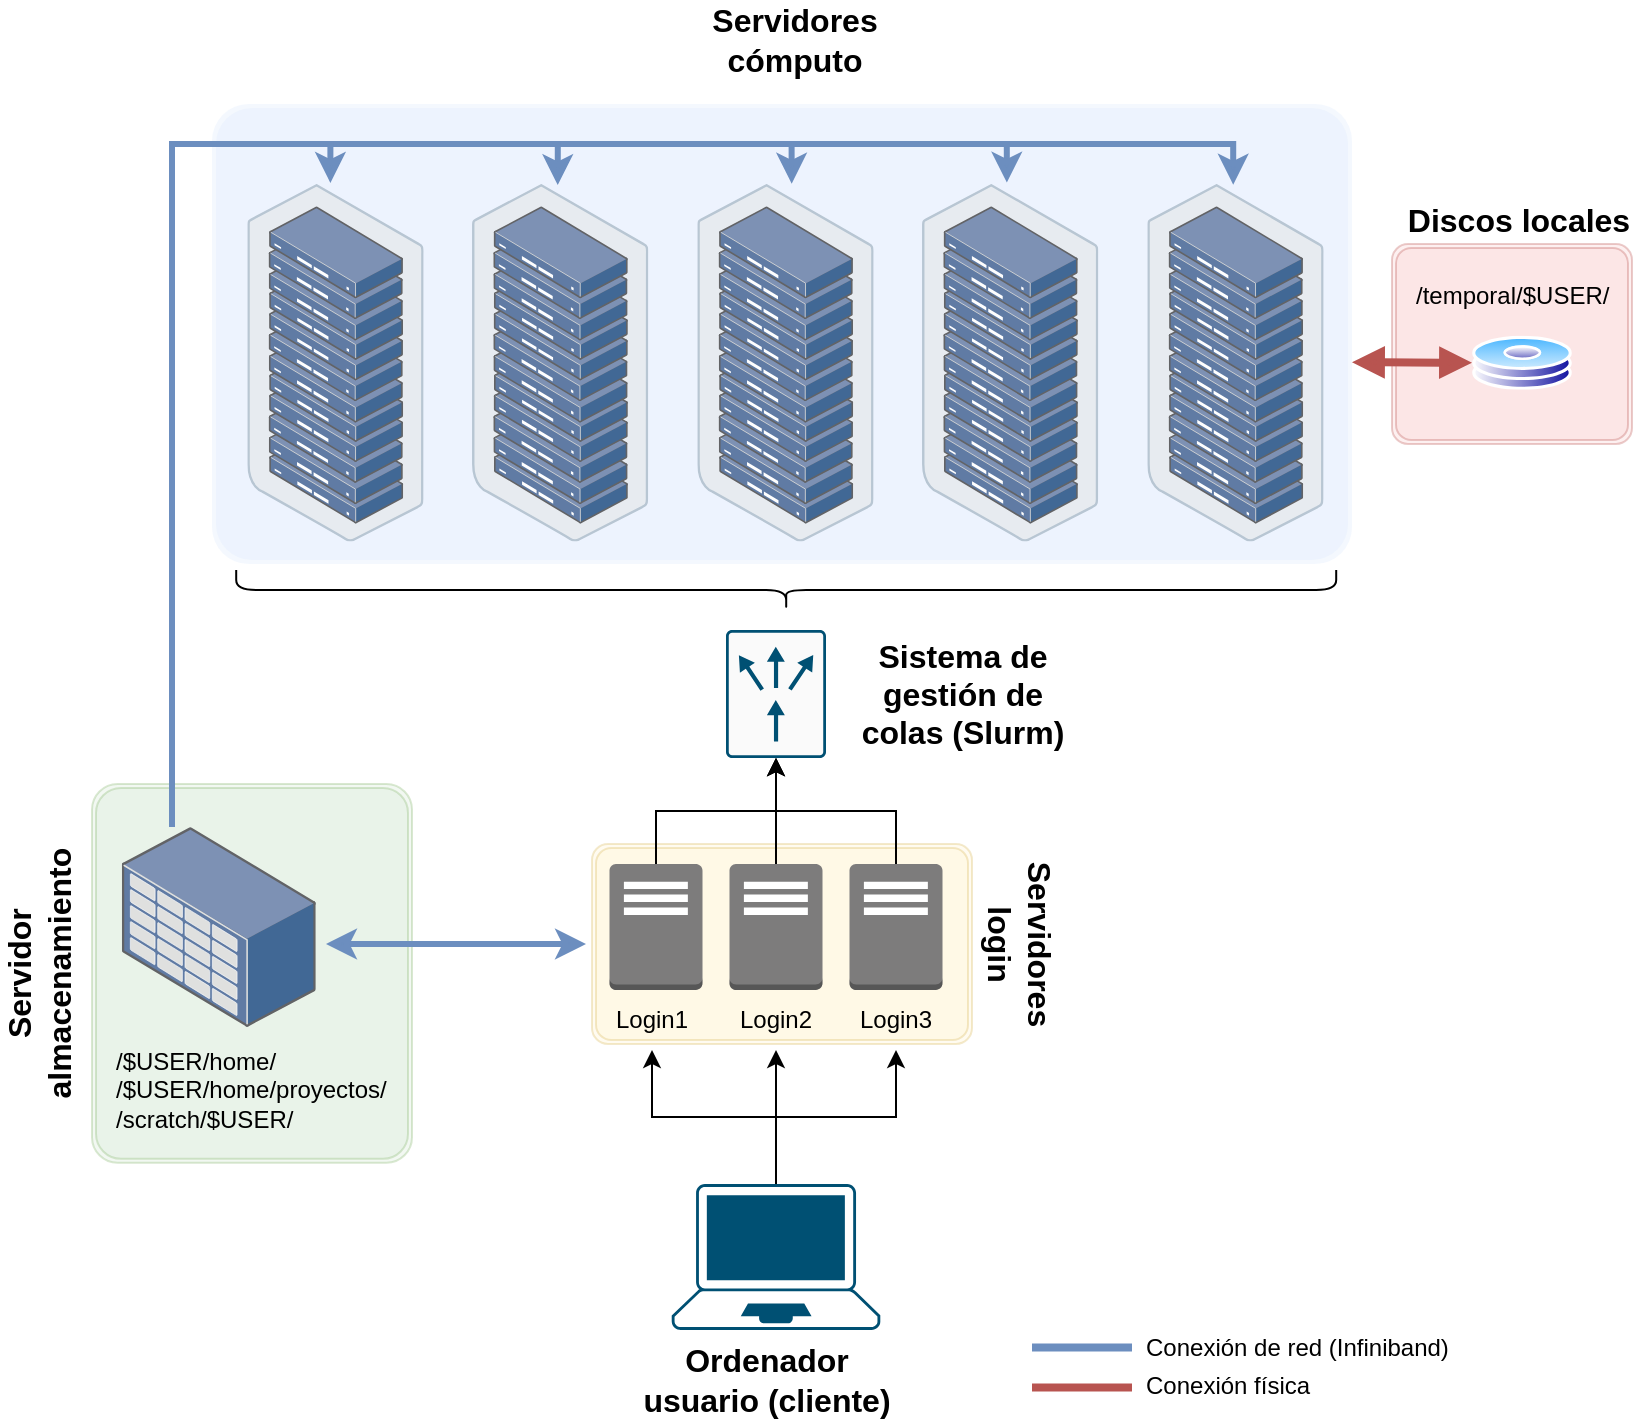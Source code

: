 <mxfile version="21.2.8" type="device">
  <diagram name="Página-1" id="zirSL0gxOVmWbG5Ei2rB">
    <mxGraphModel dx="1121" dy="843" grid="1" gridSize="10" guides="1" tooltips="1" connect="1" arrows="1" fold="1" page="1" pageScale="1" pageWidth="827" pageHeight="1169" math="0" shadow="0">
      <root>
        <mxCell id="0" />
        <mxCell id="1" parent="0" />
        <mxCell id="fzL_nfD18VUowYK3P-np-71" value="" style="shape=ext;double=1;rounded=1;whiteSpace=wrap;html=1;fillColor=#f8cecc;strokeColor=#b85450;arcSize=8;opacity=30;" vertex="1" parent="1">
          <mxGeometry x="700" y="146" width="120" height="100" as="geometry" />
        </mxCell>
        <mxCell id="fzL_nfD18VUowYK3P-np-60" value="" style="shape=ext;double=1;rounded=1;whiteSpace=wrap;html=1;fillColor=#d5e8d4;strokeColor=#82b366;arcSize=8;opacity=30;" vertex="1" parent="1">
          <mxGeometry x="50" y="416" width="160" height="189.37" as="geometry" />
        </mxCell>
        <mxCell id="fzL_nfD18VUowYK3P-np-59" value="" style="shape=ext;double=1;rounded=1;whiteSpace=wrap;html=1;fillColor=#fff2cc;strokeColor=#d6b656;arcSize=8;opacity=30;" vertex="1" parent="1">
          <mxGeometry x="300" y="446" width="190" height="100" as="geometry" />
        </mxCell>
        <mxCell id="fzL_nfD18VUowYK3P-np-58" value="" style="shape=ext;double=1;rounded=1;whiteSpace=wrap;html=1;fillColor=#dae8fc;strokeColor=none;arcSize=8;opacity=30;" vertex="1" parent="1">
          <mxGeometry x="110" y="76" width="570" height="230" as="geometry" />
        </mxCell>
        <mxCell id="fzL_nfD18VUowYK3P-np-33" style="edgeStyle=orthogonalEdgeStyle;rounded=0;orthogonalLoop=1;jettySize=auto;html=1;exitX=0.5;exitY=0;exitDx=0;exitDy=0;exitPerimeter=0;entryX=0;entryY=0.5;entryDx=0;entryDy=0;entryPerimeter=0;" edge="1" parent="1" source="fzL_nfD18VUowYK3P-np-2" target="fzL_nfD18VUowYK3P-np-17">
          <mxGeometry relative="1" as="geometry" />
        </mxCell>
        <mxCell id="fzL_nfD18VUowYK3P-np-2" value="" style="outlineConnect=0;dashed=0;verticalLabelPosition=bottom;verticalAlign=top;align=center;html=1;shape=mxgraph.aws3.traditional_server;fillColor=#7D7C7C;gradientColor=none;" vertex="1" parent="1">
          <mxGeometry x="368.75" y="456" width="46.5" height="63" as="geometry" />
        </mxCell>
        <mxCell id="fzL_nfD18VUowYK3P-np-35" style="edgeStyle=orthogonalEdgeStyle;rounded=0;orthogonalLoop=1;jettySize=auto;html=1;exitX=0.5;exitY=0;exitDx=0;exitDy=0;exitPerimeter=0;entryX=0;entryY=0.5;entryDx=0;entryDy=0;entryPerimeter=0;" edge="1" parent="1" source="fzL_nfD18VUowYK3P-np-3" target="fzL_nfD18VUowYK3P-np-17">
          <mxGeometry relative="1" as="geometry" />
        </mxCell>
        <mxCell id="fzL_nfD18VUowYK3P-np-3" value="" style="outlineConnect=0;dashed=0;verticalLabelPosition=bottom;verticalAlign=top;align=center;html=1;shape=mxgraph.aws3.traditional_server;fillColor=#7D7C7C;gradientColor=none;" vertex="1" parent="1">
          <mxGeometry x="308.75" y="456" width="46.5" height="63" as="geometry" />
        </mxCell>
        <mxCell id="fzL_nfD18VUowYK3P-np-36" style="edgeStyle=orthogonalEdgeStyle;rounded=0;orthogonalLoop=1;jettySize=auto;html=1;exitX=0.5;exitY=0;exitDx=0;exitDy=0;exitPerimeter=0;entryX=0;entryY=0.5;entryDx=0;entryDy=0;entryPerimeter=0;" edge="1" parent="1" source="fzL_nfD18VUowYK3P-np-4" target="fzL_nfD18VUowYK3P-np-17">
          <mxGeometry relative="1" as="geometry" />
        </mxCell>
        <mxCell id="fzL_nfD18VUowYK3P-np-4" value="" style="outlineConnect=0;dashed=0;verticalLabelPosition=bottom;verticalAlign=top;align=center;html=1;shape=mxgraph.aws3.traditional_server;fillColor=#7D7C7C;gradientColor=none;" vertex="1" parent="1">
          <mxGeometry x="428.75" y="456" width="46.5" height="63" as="geometry" />
        </mxCell>
        <mxCell id="fzL_nfD18VUowYK3P-np-6" value="" style="image;points=[];aspect=fixed;html=1;align=center;shadow=0;dashed=0;image=img/lib/allied_telesis/storage/Datacenter_Server_Rack.svg;" vertex="1" parent="1">
          <mxGeometry x="352.65" y="116" width="88.2" height="178.8" as="geometry" />
        </mxCell>
        <mxCell id="fzL_nfD18VUowYK3P-np-10" value="" style="image;points=[];aspect=fixed;html=1;align=center;shadow=0;dashed=0;image=img/lib/allied_telesis/storage/Datacenter_Server_Rack.svg;" vertex="1" parent="1">
          <mxGeometry x="240" y="116" width="88.2" height="178.8" as="geometry" />
        </mxCell>
        <mxCell id="fzL_nfD18VUowYK3P-np-11" value="" style="image;points=[];aspect=fixed;html=1;align=center;shadow=0;dashed=0;image=img/lib/allied_telesis/storage/Datacenter_Server_Rack.svg;" vertex="1" parent="1">
          <mxGeometry x="127.65" y="116" width="88.2" height="178.8" as="geometry" />
        </mxCell>
        <mxCell id="fzL_nfD18VUowYK3P-np-12" value="" style="image;points=[];aspect=fixed;html=1;align=center;shadow=0;dashed=0;image=img/lib/allied_telesis/storage/Datacenter_Server_Rack.svg;" vertex="1" parent="1">
          <mxGeometry x="577.65" y="116" width="88.2" height="178.8" as="geometry" />
        </mxCell>
        <mxCell id="fzL_nfD18VUowYK3P-np-13" value="" style="image;points=[];aspect=fixed;html=1;align=center;shadow=0;dashed=0;image=img/lib/allied_telesis/storage/Datacenter_Server_Rack.svg;" vertex="1" parent="1">
          <mxGeometry x="465" y="116" width="88.2" height="178.8" as="geometry" />
        </mxCell>
        <mxCell id="fzL_nfD18VUowYK3P-np-21" style="edgeStyle=orthogonalEdgeStyle;rounded=0;orthogonalLoop=1;jettySize=auto;html=1;exitX=0.5;exitY=0;exitDx=0;exitDy=0;exitPerimeter=0;entryX=0.5;entryY=1;entryDx=0;entryDy=0;" edge="1" parent="1" source="fzL_nfD18VUowYK3P-np-16" target="fzL_nfD18VUowYK3P-np-18">
          <mxGeometry relative="1" as="geometry" />
        </mxCell>
        <mxCell id="fzL_nfD18VUowYK3P-np-22" style="edgeStyle=orthogonalEdgeStyle;rounded=0;orthogonalLoop=1;jettySize=auto;html=1;exitX=0.5;exitY=0;exitDx=0;exitDy=0;exitPerimeter=0;entryX=0.5;entryY=1;entryDx=0;entryDy=0;" edge="1" parent="1" source="fzL_nfD18VUowYK3P-np-16" target="fzL_nfD18VUowYK3P-np-19">
          <mxGeometry relative="1" as="geometry" />
        </mxCell>
        <mxCell id="fzL_nfD18VUowYK3P-np-23" style="edgeStyle=orthogonalEdgeStyle;rounded=0;orthogonalLoop=1;jettySize=auto;html=1;exitX=0.5;exitY=0;exitDx=0;exitDy=0;exitPerimeter=0;entryX=0.5;entryY=1;entryDx=0;entryDy=0;" edge="1" parent="1" source="fzL_nfD18VUowYK3P-np-16" target="fzL_nfD18VUowYK3P-np-20">
          <mxGeometry relative="1" as="geometry" />
        </mxCell>
        <mxCell id="fzL_nfD18VUowYK3P-np-16" value="" style="points=[[0.13,0.02,0],[0.5,0,0],[0.87,0.02,0],[0.885,0.4,0],[0.985,0.985,0],[0.5,1,0],[0.015,0.985,0],[0.115,0.4,0]];verticalLabelPosition=bottom;sketch=0;html=1;verticalAlign=top;aspect=fixed;align=center;pointerEvents=1;shape=mxgraph.cisco19.laptop;fillColor=#005073;strokeColor=none;" vertex="1" parent="1">
          <mxGeometry x="339.86" y="616" width="104.29" height="73" as="geometry" />
        </mxCell>
        <mxCell id="fzL_nfD18VUowYK3P-np-17" value="" style="sketch=0;points=[[0.015,0.015,0],[0.985,0.015,0],[0.985,0.985,0],[0.015,0.985,0],[0.25,0,0],[0.5,0,0],[0.75,0,0],[1,0.25,0],[1,0.5,0],[1,0.75,0],[0.75,1,0],[0.5,1,0],[0.25,1,0],[0,0.75,0],[0,0.5,0],[0,0.25,0]];verticalLabelPosition=bottom;html=1;verticalAlign=top;aspect=fixed;align=center;pointerEvents=1;shape=mxgraph.cisco19.rect;prIcon=content_router;fillColor=#FAFAFA;strokeColor=#005073;rotation=-90;" vertex="1" parent="1">
          <mxGeometry x="360" y="346" width="64" height="50" as="geometry" />
        </mxCell>
        <mxCell id="fzL_nfD18VUowYK3P-np-18" value="Login1" style="text;html=1;strokeColor=none;fillColor=none;align=center;verticalAlign=middle;whiteSpace=wrap;rounded=0;" vertex="1" parent="1">
          <mxGeometry x="300" y="519" width="60" height="30" as="geometry" />
        </mxCell>
        <mxCell id="fzL_nfD18VUowYK3P-np-19" value="Login2" style="text;html=1;strokeColor=none;fillColor=none;align=center;verticalAlign=middle;whiteSpace=wrap;rounded=0;" vertex="1" parent="1">
          <mxGeometry x="362" y="519" width="60" height="30" as="geometry" />
        </mxCell>
        <mxCell id="fzL_nfD18VUowYK3P-np-20" value="Login3" style="text;html=1;strokeColor=none;fillColor=none;align=center;verticalAlign=middle;whiteSpace=wrap;rounded=0;" vertex="1" parent="1">
          <mxGeometry x="422" y="519" width="60" height="30" as="geometry" />
        </mxCell>
        <mxCell id="fzL_nfD18VUowYK3P-np-24" value="/$USER/home/&lt;br&gt;/$USER/home/proyectos/&lt;br&gt;/scratch/$USER/" style="text;html=1;strokeColor=none;fillColor=none;align=left;verticalAlign=middle;whiteSpace=wrap;rounded=0;" vertex="1" parent="1">
          <mxGeometry x="60" y="549" width="126.8" height="40" as="geometry" />
        </mxCell>
        <mxCell id="fzL_nfD18VUowYK3P-np-28" value="&lt;font style=&quot;font-size: 16px;&quot;&gt;&lt;b&gt;Servidor almacenamiento&lt;/b&gt;&lt;/font&gt;" style="text;html=1;strokeColor=none;fillColor=none;align=center;verticalAlign=middle;whiteSpace=wrap;rounded=0;rotation=-90;" vertex="1" parent="1">
          <mxGeometry x="-40" y="492.81" width="126.8" height="35.75" as="geometry" />
        </mxCell>
        <mxCell id="fzL_nfD18VUowYK3P-np-29" value="&lt;font style=&quot;font-size: 16px;&quot;&gt;&lt;b&gt;Servidores cómputo&lt;/b&gt;&lt;/font&gt;" style="text;html=1;strokeColor=none;fillColor=none;align=center;verticalAlign=middle;whiteSpace=wrap;rounded=0;" vertex="1" parent="1">
          <mxGeometry x="338.35" y="26" width="126.8" height="35.75" as="geometry" />
        </mxCell>
        <mxCell id="fzL_nfD18VUowYK3P-np-32" value="" style="endArrow=classic;startArrow=classic;html=1;rounded=0;fillColor=#dae8fc;strokeColor=#6c8ebf;strokeWidth=3;" edge="1" parent="1">
          <mxGeometry width="50" height="50" relative="1" as="geometry">
            <mxPoint x="167" y="496" as="sourcePoint" />
            <mxPoint x="297" y="496" as="targetPoint" />
          </mxGeometry>
        </mxCell>
        <mxCell id="fzL_nfD18VUowYK3P-np-37" value="&lt;font style=&quot;font-size: 16px;&quot;&gt;&lt;b&gt;Sistema de gestión de colas (Slurm)&lt;/b&gt;&lt;/font&gt;" style="text;html=1;strokeColor=none;fillColor=none;align=center;verticalAlign=middle;whiteSpace=wrap;rounded=0;" vertex="1" parent="1">
          <mxGeometry x="422" y="353.12" width="126.8" height="35.75" as="geometry" />
        </mxCell>
        <mxCell id="fzL_nfD18VUowYK3P-np-46" value="" style="shape=curlyBracket;whiteSpace=wrap;html=1;rounded=1;labelPosition=left;verticalLabelPosition=middle;align=right;verticalAlign=middle;rotation=-90;" vertex="1" parent="1">
          <mxGeometry x="387.1" y="44" width="20" height="550" as="geometry" />
        </mxCell>
        <mxCell id="fzL_nfD18VUowYK3P-np-53" value="" style="edgeStyle=orthogonalEdgeStyle;rounded=0;orthogonalLoop=1;jettySize=auto;html=1;entryX=0.535;entryY=-0.001;entryDx=0;entryDy=0;entryPerimeter=0;fillColor=#dae8fc;strokeColor=#6c8ebf;strokeWidth=3;" edge="1" parent="1" source="fzL_nfD18VUowYK3P-np-8" target="fzL_nfD18VUowYK3P-np-6">
          <mxGeometry relative="1" as="geometry">
            <mxPoint x="320" y="346" as="targetPoint" />
            <Array as="points">
              <mxPoint x="90" y="96" />
              <mxPoint x="400" y="96" />
            </Array>
          </mxGeometry>
        </mxCell>
        <mxCell id="fzL_nfD18VUowYK3P-np-54" style="edgeStyle=orthogonalEdgeStyle;rounded=0;orthogonalLoop=1;jettySize=auto;html=1;entryX=0.481;entryY=-0.004;entryDx=0;entryDy=0;entryPerimeter=0;fillColor=#dae8fc;strokeColor=#6c8ebf;strokeWidth=3;" edge="1" parent="1" source="fzL_nfD18VUowYK3P-np-8" target="fzL_nfD18VUowYK3P-np-13">
          <mxGeometry relative="1" as="geometry">
            <Array as="points">
              <mxPoint x="90" y="96" />
              <mxPoint x="507" y="96" />
            </Array>
          </mxGeometry>
        </mxCell>
        <mxCell id="fzL_nfD18VUowYK3P-np-55" style="edgeStyle=orthogonalEdgeStyle;rounded=0;orthogonalLoop=1;jettySize=auto;html=1;entryX=0.487;entryY=0.002;entryDx=0;entryDy=0;entryPerimeter=0;fillColor=#dae8fc;strokeColor=#6c8ebf;strokeWidth=3;" edge="1" parent="1" source="fzL_nfD18VUowYK3P-np-8" target="fzL_nfD18VUowYK3P-np-12">
          <mxGeometry relative="1" as="geometry">
            <Array as="points">
              <mxPoint x="90" y="96" />
              <mxPoint x="621" y="96" />
            </Array>
          </mxGeometry>
        </mxCell>
        <mxCell id="fzL_nfD18VUowYK3P-np-56" style="edgeStyle=orthogonalEdgeStyle;rounded=0;orthogonalLoop=1;jettySize=auto;html=1;entryX=0.486;entryY=0.003;entryDx=0;entryDy=0;entryPerimeter=0;fillColor=#dae8fc;strokeColor=#6c8ebf;strokeWidth=3;" edge="1" parent="1" source="fzL_nfD18VUowYK3P-np-8" target="fzL_nfD18VUowYK3P-np-10">
          <mxGeometry relative="1" as="geometry">
            <Array as="points">
              <mxPoint x="90" y="96" />
              <mxPoint x="283" y="96" />
            </Array>
          </mxGeometry>
        </mxCell>
        <mxCell id="fzL_nfD18VUowYK3P-np-57" style="edgeStyle=orthogonalEdgeStyle;rounded=0;orthogonalLoop=1;jettySize=auto;html=1;entryX=0.471;entryY=-0.003;entryDx=0;entryDy=0;entryPerimeter=0;fillColor=#dae8fc;strokeColor=#6c8ebf;strokeWidth=3;" edge="1" parent="1" source="fzL_nfD18VUowYK3P-np-8" target="fzL_nfD18VUowYK3P-np-11">
          <mxGeometry relative="1" as="geometry">
            <Array as="points">
              <mxPoint x="90" y="96" />
              <mxPoint x="169" y="96" />
            </Array>
          </mxGeometry>
        </mxCell>
        <mxCell id="fzL_nfD18VUowYK3P-np-8" value="" style="image;points=[];aspect=fixed;html=1;align=center;shadow=0;dashed=0;image=img/lib/allied_telesis/storage/Datacenter_Server_Storage_Unit_Large.svg;" vertex="1" parent="1">
          <mxGeometry x="64.92" y="437.5" width="96.97" height="100" as="geometry" />
        </mxCell>
        <mxCell id="fzL_nfD18VUowYK3P-np-62" value="&lt;font style=&quot;font-size: 16px;&quot;&gt;&lt;b&gt;Servidores login&lt;/b&gt;&lt;/font&gt;" style="text;html=1;strokeColor=none;fillColor=none;align=center;verticalAlign=middle;whiteSpace=wrap;rounded=0;rotation=90;" vertex="1" parent="1">
          <mxGeometry x="450.85" y="478.12" width="126.8" height="35.75" as="geometry" />
        </mxCell>
        <mxCell id="fzL_nfD18VUowYK3P-np-63" value="&lt;font style=&quot;font-size: 16px;&quot;&gt;&lt;b&gt;Ordenador usuario (cliente)&lt;/b&gt;&lt;/font&gt;" style="text;html=1;strokeColor=none;fillColor=none;align=center;verticalAlign=middle;whiteSpace=wrap;rounded=0;rotation=0;" vertex="1" parent="1">
          <mxGeometry x="324.05" y="696" width="126.8" height="35.75" as="geometry" />
        </mxCell>
        <mxCell id="fzL_nfD18VUowYK3P-np-64" value="" style="image;aspect=fixed;perimeter=ellipsePerimeter;html=1;align=center;shadow=0;dashed=0;spacingTop=3;image=img/lib/active_directory/hard_disk.svg;" vertex="1" parent="1">
          <mxGeometry x="740" y="191.9" width="50" height="27" as="geometry" />
        </mxCell>
        <mxCell id="fzL_nfD18VUowYK3P-np-68" value="" style="endArrow=block;startArrow=block;html=1;rounded=0;fillColor=#f8cecc;strokeColor=#b85450;strokeWidth=4;endFill=1;startFill=1;entryX=0;entryY=0.5;entryDx=0;entryDy=0;" edge="1" parent="1" target="fzL_nfD18VUowYK3P-np-64">
          <mxGeometry width="50" height="50" relative="1" as="geometry">
            <mxPoint x="680" y="205.1" as="sourcePoint" />
            <mxPoint x="724.15" y="205.11" as="targetPoint" />
          </mxGeometry>
        </mxCell>
        <mxCell id="fzL_nfD18VUowYK3P-np-70" value="/temporal/$USER/" style="text;html=1;strokeColor=none;fillColor=none;align=left;verticalAlign=middle;whiteSpace=wrap;rounded=0;" vertex="1" parent="1">
          <mxGeometry x="710" y="151.9" width="100" height="40" as="geometry" />
        </mxCell>
        <mxCell id="fzL_nfD18VUowYK3P-np-72" value="&lt;span style=&quot;font-size: 16px;&quot;&gt;&lt;b&gt;Discos locales&lt;/b&gt;&lt;/span&gt;" style="text;html=1;strokeColor=none;fillColor=none;align=center;verticalAlign=middle;whiteSpace=wrap;rounded=0;" vertex="1" parent="1">
          <mxGeometry x="700" y="116" width="126.8" height="35.75" as="geometry" />
        </mxCell>
        <mxCell id="fzL_nfD18VUowYK3P-np-73" value="" style="endArrow=none;html=1;rounded=0;fillColor=#dae8fc;strokeColor=#6c8ebf;strokeWidth=4;" edge="1" parent="1">
          <mxGeometry width="50" height="50" relative="1" as="geometry">
            <mxPoint x="520" y="697.75" as="sourcePoint" />
            <mxPoint x="570" y="697.75" as="targetPoint" />
          </mxGeometry>
        </mxCell>
        <mxCell id="fzL_nfD18VUowYK3P-np-74" value="" style="endArrow=none;html=1;rounded=0;fillColor=#f8cecc;strokeColor=#b85450;strokeWidth=4;" edge="1" parent="1">
          <mxGeometry width="50" height="50" relative="1" as="geometry">
            <mxPoint x="520" y="717.75" as="sourcePoint" />
            <mxPoint x="570" y="717.75" as="targetPoint" />
          </mxGeometry>
        </mxCell>
        <mxCell id="fzL_nfD18VUowYK3P-np-75" value="Conexión de red (Infiniband)" style="text;html=1;strokeColor=none;fillColor=none;align=left;verticalAlign=middle;whiteSpace=wrap;rounded=0;" vertex="1" parent="1">
          <mxGeometry x="575" y="682.75" width="180" height="30" as="geometry" />
        </mxCell>
        <mxCell id="fzL_nfD18VUowYK3P-np-76" value="Conexión física" style="text;html=1;strokeColor=none;fillColor=none;align=left;verticalAlign=middle;whiteSpace=wrap;rounded=0;" vertex="1" parent="1">
          <mxGeometry x="575" y="701.75" width="180" height="30" as="geometry" />
        </mxCell>
      </root>
    </mxGraphModel>
  </diagram>
</mxfile>
